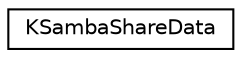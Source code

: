 digraph "Graphical Class Hierarchy"
{
  edge [fontname="Helvetica",fontsize="10",labelfontname="Helvetica",labelfontsize="10"];
  node [fontname="Helvetica",fontsize="10",shape=record];
  rankdir="LR";
  Node0 [label="KSambaShareData",height=0.2,width=0.4,color="black", fillcolor="white", style="filled",URL="$classKSambaShareData.html",tooltip="This class represents a Samba user share. "];
}
